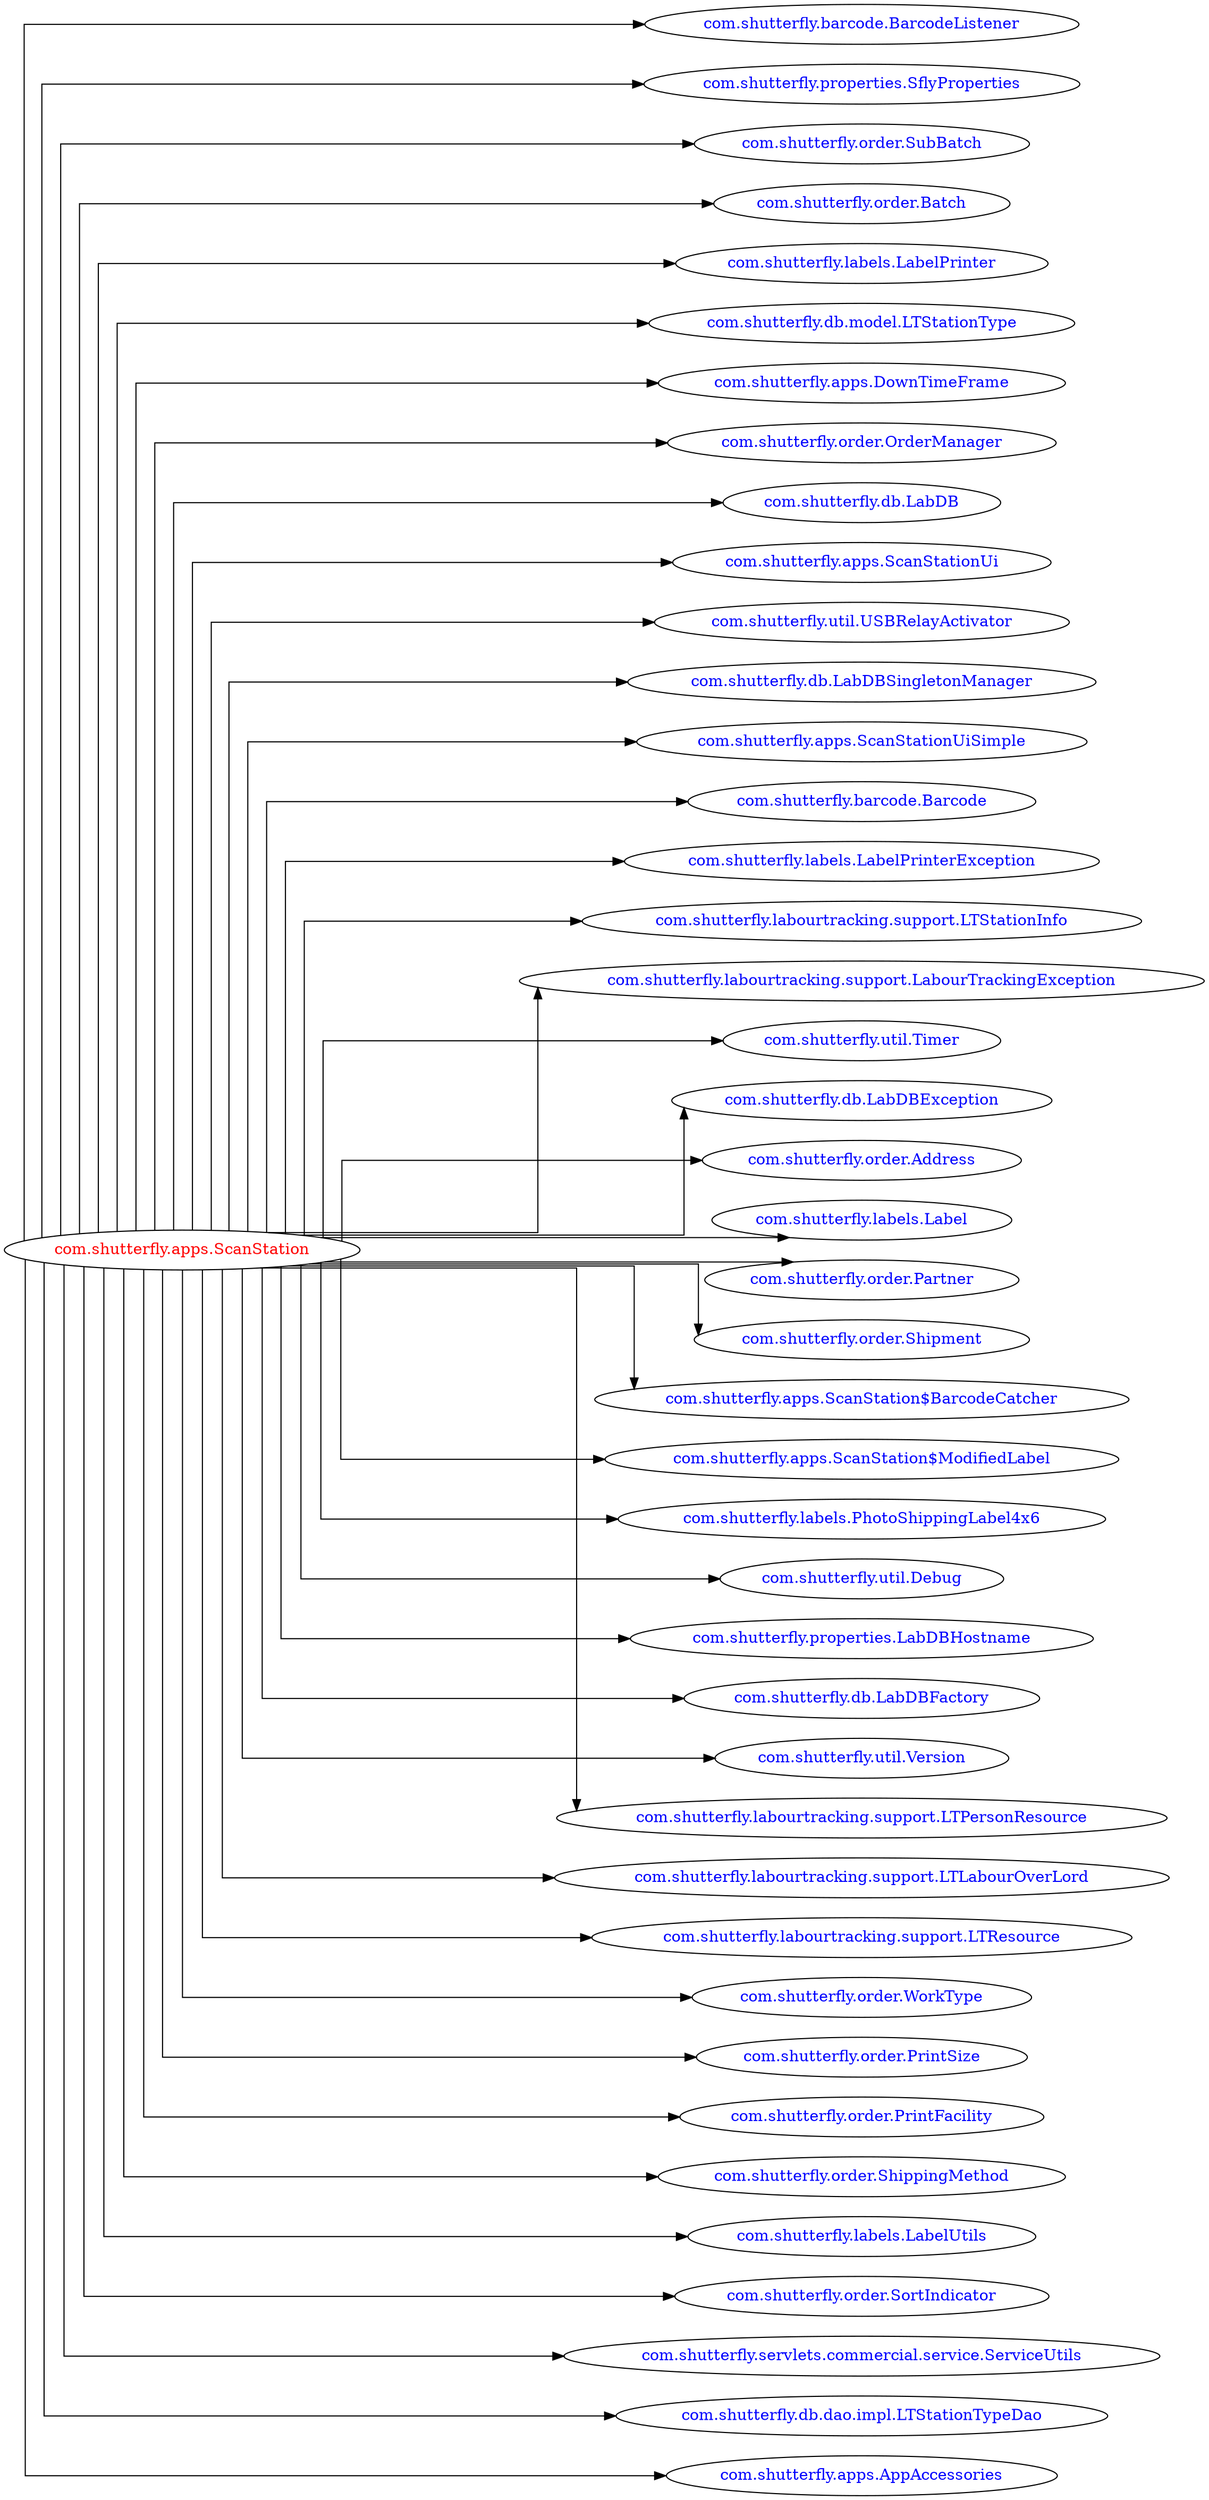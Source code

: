 digraph dependencyGraph {
 concentrate=true;
 ranksep="2.0";
 rankdir="LR"; 
 splines="ortho";
"com.shutterfly.apps.ScanStation" [fontcolor="red"];
"com.shutterfly.barcode.BarcodeListener" [ fontcolor="blue" ];
"com.shutterfly.apps.ScanStation"->"com.shutterfly.barcode.BarcodeListener";
"com.shutterfly.properties.SflyProperties" [ fontcolor="blue" ];
"com.shutterfly.apps.ScanStation"->"com.shutterfly.properties.SflyProperties";
"com.shutterfly.order.SubBatch" [ fontcolor="blue" ];
"com.shutterfly.apps.ScanStation"->"com.shutterfly.order.SubBatch";
"com.shutterfly.order.Batch" [ fontcolor="blue" ];
"com.shutterfly.apps.ScanStation"->"com.shutterfly.order.Batch";
"com.shutterfly.labels.LabelPrinter" [ fontcolor="blue" ];
"com.shutterfly.apps.ScanStation"->"com.shutterfly.labels.LabelPrinter";
"com.shutterfly.db.model.LTStationType" [ fontcolor="blue" ];
"com.shutterfly.apps.ScanStation"->"com.shutterfly.db.model.LTStationType";
"com.shutterfly.apps.DownTimeFrame" [ fontcolor="blue" ];
"com.shutterfly.apps.ScanStation"->"com.shutterfly.apps.DownTimeFrame";
"com.shutterfly.order.OrderManager" [ fontcolor="blue" ];
"com.shutterfly.apps.ScanStation"->"com.shutterfly.order.OrderManager";
"com.shutterfly.db.LabDB" [ fontcolor="blue" ];
"com.shutterfly.apps.ScanStation"->"com.shutterfly.db.LabDB";
"com.shutterfly.apps.ScanStationUi" [ fontcolor="blue" ];
"com.shutterfly.apps.ScanStation"->"com.shutterfly.apps.ScanStationUi";
"com.shutterfly.util.USBRelayActivator" [ fontcolor="blue" ];
"com.shutterfly.apps.ScanStation"->"com.shutterfly.util.USBRelayActivator";
"com.shutterfly.db.LabDBSingletonManager" [ fontcolor="blue" ];
"com.shutterfly.apps.ScanStation"->"com.shutterfly.db.LabDBSingletonManager";
"com.shutterfly.apps.ScanStationUiSimple" [ fontcolor="blue" ];
"com.shutterfly.apps.ScanStation"->"com.shutterfly.apps.ScanStationUiSimple";
"com.shutterfly.barcode.Barcode" [ fontcolor="blue" ];
"com.shutterfly.apps.ScanStation"->"com.shutterfly.barcode.Barcode";
"com.shutterfly.labels.LabelPrinterException" [ fontcolor="blue" ];
"com.shutterfly.apps.ScanStation"->"com.shutterfly.labels.LabelPrinterException";
"com.shutterfly.labourtracking.support.LTStationInfo" [ fontcolor="blue" ];
"com.shutterfly.apps.ScanStation"->"com.shutterfly.labourtracking.support.LTStationInfo";
"com.shutterfly.labourtracking.support.LabourTrackingException" [ fontcolor="blue" ];
"com.shutterfly.apps.ScanStation"->"com.shutterfly.labourtracking.support.LabourTrackingException";
"com.shutterfly.util.Timer" [ fontcolor="blue" ];
"com.shutterfly.apps.ScanStation"->"com.shutterfly.util.Timer";
"com.shutterfly.db.LabDBException" [ fontcolor="blue" ];
"com.shutterfly.apps.ScanStation"->"com.shutterfly.db.LabDBException";
"com.shutterfly.order.Address" [ fontcolor="blue" ];
"com.shutterfly.apps.ScanStation"->"com.shutterfly.order.Address";
"com.shutterfly.labels.Label" [ fontcolor="blue" ];
"com.shutterfly.apps.ScanStation"->"com.shutterfly.labels.Label";
"com.shutterfly.order.Partner" [ fontcolor="blue" ];
"com.shutterfly.apps.ScanStation"->"com.shutterfly.order.Partner";
"com.shutterfly.order.Shipment" [ fontcolor="blue" ];
"com.shutterfly.apps.ScanStation"->"com.shutterfly.order.Shipment";
"com.shutterfly.apps.ScanStation$BarcodeCatcher" [ fontcolor="blue" ];
"com.shutterfly.apps.ScanStation"->"com.shutterfly.apps.ScanStation$BarcodeCatcher";
"com.shutterfly.apps.ScanStation$ModifiedLabel" [ fontcolor="blue" ];
"com.shutterfly.apps.ScanStation"->"com.shutterfly.apps.ScanStation$ModifiedLabel";
"com.shutterfly.labels.PhotoShippingLabel4x6" [ fontcolor="blue" ];
"com.shutterfly.apps.ScanStation"->"com.shutterfly.labels.PhotoShippingLabel4x6";
"com.shutterfly.util.Debug" [ fontcolor="blue" ];
"com.shutterfly.apps.ScanStation"->"com.shutterfly.util.Debug";
"com.shutterfly.properties.LabDBHostname" [ fontcolor="blue" ];
"com.shutterfly.apps.ScanStation"->"com.shutterfly.properties.LabDBHostname";
"com.shutterfly.db.LabDBFactory" [ fontcolor="blue" ];
"com.shutterfly.apps.ScanStation"->"com.shutterfly.db.LabDBFactory";
"com.shutterfly.util.Version" [ fontcolor="blue" ];
"com.shutterfly.apps.ScanStation"->"com.shutterfly.util.Version";
"com.shutterfly.labourtracking.support.LTPersonResource" [ fontcolor="blue" ];
"com.shutterfly.apps.ScanStation"->"com.shutterfly.labourtracking.support.LTPersonResource";
"com.shutterfly.labourtracking.support.LTLabourOverLord" [ fontcolor="blue" ];
"com.shutterfly.apps.ScanStation"->"com.shutterfly.labourtracking.support.LTLabourOverLord";
"com.shutterfly.labourtracking.support.LTResource" [ fontcolor="blue" ];
"com.shutterfly.apps.ScanStation"->"com.shutterfly.labourtracking.support.LTResource";
"com.shutterfly.order.WorkType" [ fontcolor="blue" ];
"com.shutterfly.apps.ScanStation"->"com.shutterfly.order.WorkType";
"com.shutterfly.order.PrintSize" [ fontcolor="blue" ];
"com.shutterfly.apps.ScanStation"->"com.shutterfly.order.PrintSize";
"com.shutterfly.order.PrintFacility" [ fontcolor="blue" ];
"com.shutterfly.apps.ScanStation"->"com.shutterfly.order.PrintFacility";
"com.shutterfly.order.ShippingMethod" [ fontcolor="blue" ];
"com.shutterfly.apps.ScanStation"->"com.shutterfly.order.ShippingMethod";
"com.shutterfly.labels.LabelUtils" [ fontcolor="blue" ];
"com.shutterfly.apps.ScanStation"->"com.shutterfly.labels.LabelUtils";
"com.shutterfly.order.SortIndicator" [ fontcolor="blue" ];
"com.shutterfly.apps.ScanStation"->"com.shutterfly.order.SortIndicator";
"com.shutterfly.servlets.commercial.service.ServiceUtils" [ fontcolor="blue" ];
"com.shutterfly.apps.ScanStation"->"com.shutterfly.servlets.commercial.service.ServiceUtils";
"com.shutterfly.db.dao.impl.LTStationTypeDao" [ fontcolor="blue" ];
"com.shutterfly.apps.ScanStation"->"com.shutterfly.db.dao.impl.LTStationTypeDao";
"com.shutterfly.apps.AppAccessories" [ fontcolor="blue" ];
"com.shutterfly.apps.ScanStation"->"com.shutterfly.apps.AppAccessories";
}